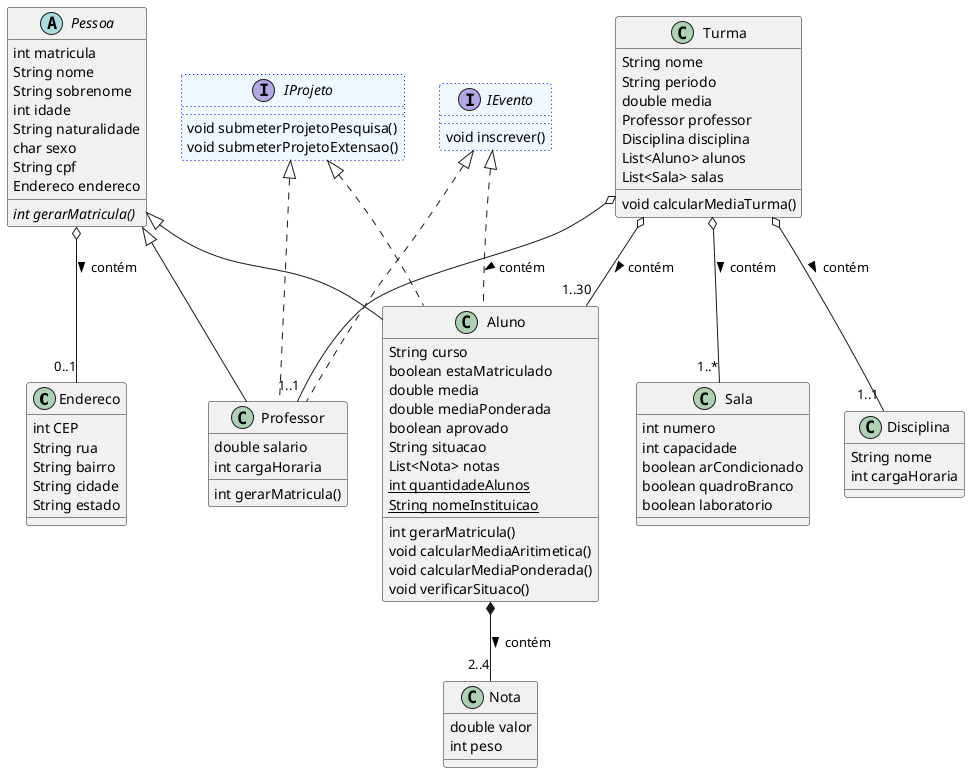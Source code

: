 @startuml Academico

    Class Endereco {
        int CEP
        String rua
        String bairro
        String cidade
        String estado
    }

    abstract Class Pessoa {
        int matricula
        String nome
        String sobrenome
        int idade
        String naturalidade
        char sexo
        String cpf
        Endereco endereco

        {abstract} int gerarMatricula()
    }

    Class Nota {
        double valor
        int peso
    }

    Class Aluno {
        String curso 
        boolean estaMatriculado
        double media
        double mediaPonderada
        boolean aprovado
        String situacao
        List<Nota> notas
        {static} int quantidadeAlunos
        {static} String nomeInstituicao

        int gerarMatricula()
        void calcularMediaAritimetica()
        void calcularMediaPonderada()
        void verificarSituaco()
    }

    Class Professor {
        double salario
        int cargaHoraria
        
        int gerarMatricula()
    }

    Class Disciplina {
        String nome
        int cargaHoraria
    }

    Class Sala {
        int numero
        int capacidade
        boolean arCondicionado
        boolean quadroBranco
        boolean laboratorio
    }

    Class Turma {
        String nome
        String periodo
        double media
        Professor professor
        Disciplina disciplina
        List<Aluno> alunos
        List<Sala> salas

        void calcularMediaTurma()
    }

    interface IProjeto #aliceblue ##[dotted]blue {

        void submeterProjetoPesquisa()
        void submeterProjetoExtensao()

    }

    interface IEvento #aliceblue ##[dotted]blue {

        void inscrever()
    }

    Pessoa <|-- Aluno
    Pessoa <|-- Professor
    Pessoa o-- "0..1" Endereco : contém >

    Aluno *-- "2..4" Nota : contém >

    Turma o-- "1..1" Professor : contém >
    Turma o-- "1..1" Disciplina : contém >
    Turma o-- "1..30" Aluno : contém >
    Turma o-- "1..*" Sala : contém >

    IProjeto <|.. Professor
    IProjeto <|.. Aluno
    IEvento <|.. Professor
    IEvento <|.. Aluno

@enduml